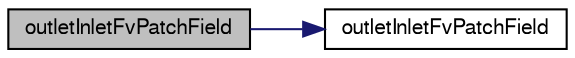 digraph "outletInletFvPatchField"
{
  bgcolor="transparent";
  edge [fontname="FreeSans",fontsize="10",labelfontname="FreeSans",labelfontsize="10"];
  node [fontname="FreeSans",fontsize="10",shape=record];
  rankdir="LR";
  Node8 [label="outletInletFvPatchField",height=0.2,width=0.4,color="black", fillcolor="grey75", style="filled", fontcolor="black"];
  Node8 -> Node9 [color="midnightblue",fontsize="10",style="solid",fontname="FreeSans"];
  Node9 [label="outletInletFvPatchField",height=0.2,width=0.4,color="black",URL="$a22194.html#a91cb8e4b99275b8d6e8aa6c492eb54e9",tooltip="Construct from patch and internal field. "];
}
